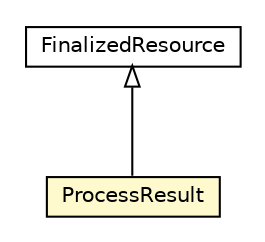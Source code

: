 #!/usr/local/bin/dot
#
# Class diagram 
# Generated by UMLGraph version R5_6-24-gf6e263 (http://www.umlgraph.org/)
#

digraph G {
	edge [fontname="Helvetica",fontsize=10,labelfontname="Helvetica",labelfontsize=10];
	node [fontname="Helvetica",fontsize=10,shape=plaintext];
	nodesep=0.25;
	ranksep=0.5;
	// org.universAAL.middleware.rdf.FinalizedResource
	c299774 [label=<<table title="org.universAAL.middleware.rdf.FinalizedResource" border="0" cellborder="1" cellspacing="0" cellpadding="2" port="p" href="../../../rdf/FinalizedResource.html">
		<tr><td><table border="0" cellspacing="0" cellpadding="1">
<tr><td align="center" balign="center"> FinalizedResource </td></tr>
		</table></td></tr>
		</table>>, URL="../../../rdf/FinalizedResource.html", fontname="Helvetica", fontcolor="black", fontsize=10.0];
	// org.universAAL.middleware.service.owls.process.ProcessResult
	c300088 [label=<<table title="org.universAAL.middleware.service.owls.process.ProcessResult" border="0" cellborder="1" cellspacing="0" cellpadding="2" port="p" bgcolor="lemonChiffon" href="./ProcessResult.html">
		<tr><td><table border="0" cellspacing="0" cellpadding="1">
<tr><td align="center" balign="center"> ProcessResult </td></tr>
		</table></td></tr>
		</table>>, URL="./ProcessResult.html", fontname="Helvetica", fontcolor="black", fontsize=10.0];
	//org.universAAL.middleware.service.owls.process.ProcessResult extends org.universAAL.middleware.rdf.FinalizedResource
	c299774:p -> c300088:p [dir=back,arrowtail=empty];
}

